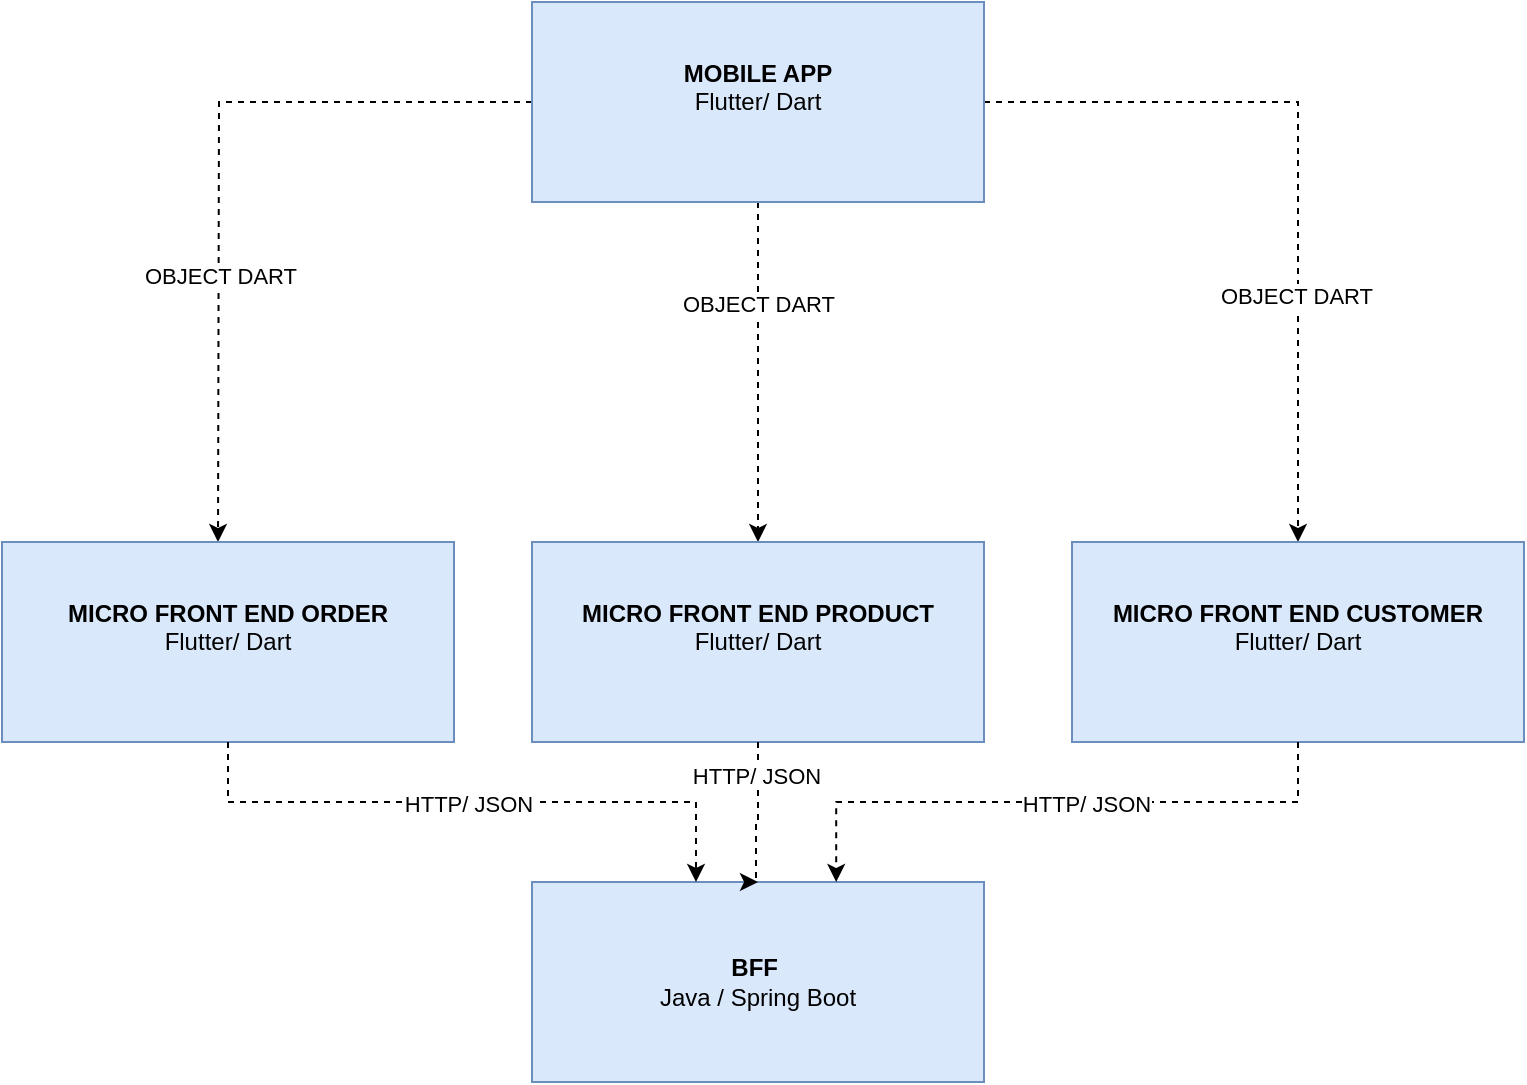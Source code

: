 <mxfile version="24.0.2" type="google">
  <diagram name="Página-1" id="NBkt7IvmojByfJSfpqG8">
    <mxGraphModel grid="1" page="1" gridSize="10" guides="1" tooltips="1" connect="1" arrows="1" fold="1" pageScale="1" pageWidth="827" pageHeight="1169" math="0" shadow="0">
      <root>
        <mxCell id="0" />
        <mxCell id="1" parent="0" />
        <mxCell id="CX8ekr87qEy7F5eOEZGb-400" style="edgeStyle=orthogonalEdgeStyle;rounded=0;orthogonalLoop=1;jettySize=auto;html=1;dashed=1;" edge="1" parent="1" source="CX8ekr87qEy7F5eOEZGb-403" target="CX8ekr87qEy7F5eOEZGb-406">
          <mxGeometry relative="1" as="geometry" />
        </mxCell>
        <mxCell id="7pbsUzdcZqp1Ld0SexwX-3" value="OBJECT DART" style="edgeLabel;html=1;align=center;verticalAlign=middle;resizable=0;points=[];" connectable="0" vertex="1" parent="CX8ekr87qEy7F5eOEZGb-400">
          <mxGeometry x="0.347" y="-1" relative="1" as="geometry">
            <mxPoint as="offset" />
          </mxGeometry>
        </mxCell>
        <mxCell id="CX8ekr87qEy7F5eOEZGb-401" style="edgeStyle=orthogonalEdgeStyle;rounded=0;orthogonalLoop=1;jettySize=auto;html=1;dashed=1;" edge="1" parent="1" source="CX8ekr87qEy7F5eOEZGb-403">
          <mxGeometry relative="1" as="geometry">
            <mxPoint x="3055" y="555" as="targetPoint" />
          </mxGeometry>
        </mxCell>
        <mxCell id="7pbsUzdcZqp1Ld0SexwX-1" value="OBJECT DART" style="edgeLabel;html=1;align=center;verticalAlign=middle;resizable=0;points=[];" connectable="0" vertex="1" parent="CX8ekr87qEy7F5eOEZGb-401">
          <mxGeometry x="0.293" relative="1" as="geometry">
            <mxPoint as="offset" />
          </mxGeometry>
        </mxCell>
        <mxCell id="CX8ekr87qEy7F5eOEZGb-402" style="edgeStyle=orthogonalEdgeStyle;rounded=0;orthogonalLoop=1;jettySize=auto;html=1;dashed=1;" edge="1" parent="1" source="CX8ekr87qEy7F5eOEZGb-403" target="CX8ekr87qEy7F5eOEZGb-405">
          <mxGeometry relative="1" as="geometry" />
        </mxCell>
        <mxCell id="7pbsUzdcZqp1Ld0SexwX-2" value="OBJECT DART" style="edgeLabel;html=1;align=center;verticalAlign=middle;resizable=0;points=[];" connectable="0" vertex="1" parent="CX8ekr87qEy7F5eOEZGb-402">
          <mxGeometry x="-0.4" relative="1" as="geometry">
            <mxPoint as="offset" />
          </mxGeometry>
        </mxCell>
        <mxCell id="CX8ekr87qEy7F5eOEZGb-403" value="&lt;font style=&quot;font-size: 12px;&quot;&gt;&lt;b&gt;MOBILE APP&lt;/b&gt;&lt;/font&gt;&lt;div&gt;&lt;font style=&quot;font-size: 12px;&quot;&gt;Flutter/ Dart&lt;br&gt;&lt;/font&gt;&lt;div&gt;&lt;font style=&quot;font-size: 12px;&quot;&gt;&lt;br&gt;&lt;/font&gt;&lt;/div&gt;&lt;/div&gt;" style="rounded=0;whiteSpace=wrap;html=1;fillColor=#dae8fc;strokeColor=#6c8ebf;" vertex="1" parent="1">
          <mxGeometry x="3212" y="285" width="226" height="100" as="geometry" />
        </mxCell>
        <mxCell id="CX8ekr87qEy7F5eOEZGb-404" value="&lt;font style=&quot;font-size: 12px;&quot;&gt;&lt;b&gt;MICRO FRONT END ORDER&lt;/b&gt;&lt;br&gt;Flutter/ Dart&lt;br&gt;&lt;/font&gt;&lt;div&gt;&lt;font style=&quot;font-size: 12px;&quot;&gt;&lt;br&gt;&lt;/font&gt;&lt;/div&gt;" style="rounded=0;whiteSpace=wrap;html=1;fillColor=#dae8fc;strokeColor=#6c8ebf;" vertex="1" parent="1">
          <mxGeometry x="2947" y="555" width="226" height="100" as="geometry" />
        </mxCell>
        <mxCell id="CX8ekr87qEy7F5eOEZGb-405" value="&lt;font style=&quot;font-size: 12px;&quot;&gt;&lt;b style=&quot;border-color: var(--border-color);&quot;&gt;MICRO FRONT END PRODUCT&lt;/b&gt;&lt;br style=&quot;border-color: var(--border-color);&quot;&gt;Flutter/ Dart&lt;br&gt;&lt;/font&gt;&lt;div&gt;&lt;font style=&quot;font-size: 12px;&quot;&gt;&lt;br&gt;&lt;/font&gt;&lt;/div&gt;" style="rounded=0;whiteSpace=wrap;html=1;fillColor=#dae8fc;strokeColor=#6c8ebf;" vertex="1" parent="1">
          <mxGeometry x="3212" y="555" width="226" height="100" as="geometry" />
        </mxCell>
        <mxCell id="CX8ekr87qEy7F5eOEZGb-406" value="&lt;font style=&quot;font-size: 12px;&quot;&gt;&lt;b style=&quot;border-color: var(--border-color);&quot;&gt;MICRO FRONT END CUSTOMER&lt;/b&gt;&lt;br style=&quot;border-color: var(--border-color);&quot;&gt;Flutter/ Dart&lt;br&gt;&lt;/font&gt;&lt;div&gt;&lt;font style=&quot;font-size: 12px;&quot;&gt;&lt;br&gt;&lt;/font&gt;&lt;/div&gt;" style="rounded=0;whiteSpace=wrap;html=1;fillColor=#dae8fc;strokeColor=#6c8ebf;" vertex="1" parent="1">
          <mxGeometry x="3482" y="555" width="226" height="100" as="geometry" />
        </mxCell>
        <mxCell id="CX8ekr87qEy7F5eOEZGb-457" value="&lt;font style=&quot;font-size: 12px;&quot;&gt;&lt;b style=&quot;border-color: var(--border-color);&quot;&gt;BFF&amp;nbsp;&lt;/b&gt;&lt;br style=&quot;border-color: var(--border-color);&quot;&gt;Java / Spring Boot&lt;br&gt;&lt;/font&gt;" style="rounded=0;whiteSpace=wrap;html=1;fillColor=#dae8fc;strokeColor=#6c8ebf;" vertex="1" parent="1">
          <mxGeometry x="3212" y="725" width="226" height="100" as="geometry" />
        </mxCell>
        <mxCell id="CX8ekr87qEy7F5eOEZGb-458" style="edgeStyle=orthogonalEdgeStyle;rounded=0;orthogonalLoop=1;jettySize=auto;html=1;dashed=1;exitX=0.5;exitY=1;exitDx=0;exitDy=0;" edge="1" parent="1" source="CX8ekr87qEy7F5eOEZGb-404">
          <mxGeometry relative="1" as="geometry">
            <mxPoint x="2903" y="805" as="sourcePoint" />
            <mxPoint x="3294" y="725" as="targetPoint" />
            <Array as="points">
              <mxPoint x="3060" y="685" />
              <mxPoint x="3294" y="685" />
              <mxPoint x="3294" y="725" />
            </Array>
          </mxGeometry>
        </mxCell>
        <mxCell id="7pbsUzdcZqp1Ld0SexwX-6" value="HTTP/ JSON" style="edgeLabel;html=1;align=center;verticalAlign=middle;resizable=0;points=[];" connectable="0" vertex="1" parent="CX8ekr87qEy7F5eOEZGb-458">
          <mxGeometry x="-0.013" y="-1" relative="1" as="geometry">
            <mxPoint as="offset" />
          </mxGeometry>
        </mxCell>
        <mxCell id="CX8ekr87qEy7F5eOEZGb-459" style="edgeStyle=orthogonalEdgeStyle;rounded=0;orthogonalLoop=1;jettySize=auto;html=1;dashed=1;exitX=0.5;exitY=1;exitDx=0;exitDy=0;entryX=0.5;entryY=0;entryDx=0;entryDy=0;" edge="1" parent="1" source="CX8ekr87qEy7F5eOEZGb-405" target="CX8ekr87qEy7F5eOEZGb-457">
          <mxGeometry relative="1" as="geometry">
            <mxPoint x="3070" y="665" as="sourcePoint" />
            <mxPoint x="3304" y="735" as="targetPoint" />
            <Array as="points">
              <mxPoint x="3325" y="695" />
              <mxPoint x="3324" y="725" />
            </Array>
          </mxGeometry>
        </mxCell>
        <mxCell id="7pbsUzdcZqp1Ld0SexwX-5" value="HTTP/ JSON" style="edgeLabel;html=1;align=center;verticalAlign=middle;resizable=0;points=[];" connectable="0" vertex="1" parent="CX8ekr87qEy7F5eOEZGb-459">
          <mxGeometry x="-0.521" y="-1" relative="1" as="geometry">
            <mxPoint as="offset" />
          </mxGeometry>
        </mxCell>
        <mxCell id="CX8ekr87qEy7F5eOEZGb-460" style="edgeStyle=orthogonalEdgeStyle;rounded=0;orthogonalLoop=1;jettySize=auto;html=1;dashed=1;exitX=0.5;exitY=1;exitDx=0;exitDy=0;entryX=0.673;entryY=0;entryDx=0;entryDy=0;entryPerimeter=0;" edge="1" parent="1" source="CX8ekr87qEy7F5eOEZGb-406" target="CX8ekr87qEy7F5eOEZGb-457">
          <mxGeometry relative="1" as="geometry">
            <mxPoint x="3335" y="665" as="sourcePoint" />
            <mxPoint x="3335" y="735" as="targetPoint" />
            <Array as="points">
              <mxPoint x="3595" y="685" />
              <mxPoint x="3364" y="685" />
            </Array>
          </mxGeometry>
        </mxCell>
        <mxCell id="7pbsUzdcZqp1Ld0SexwX-4" value="HTTP/ JSON" style="edgeLabel;html=1;align=center;verticalAlign=middle;resizable=0;points=[];" connectable="0" vertex="1" parent="CX8ekr87qEy7F5eOEZGb-460">
          <mxGeometry x="-0.096" y="1" relative="1" as="geometry">
            <mxPoint as="offset" />
          </mxGeometry>
        </mxCell>
      </root>
    </mxGraphModel>
  </diagram>
</mxfile>
